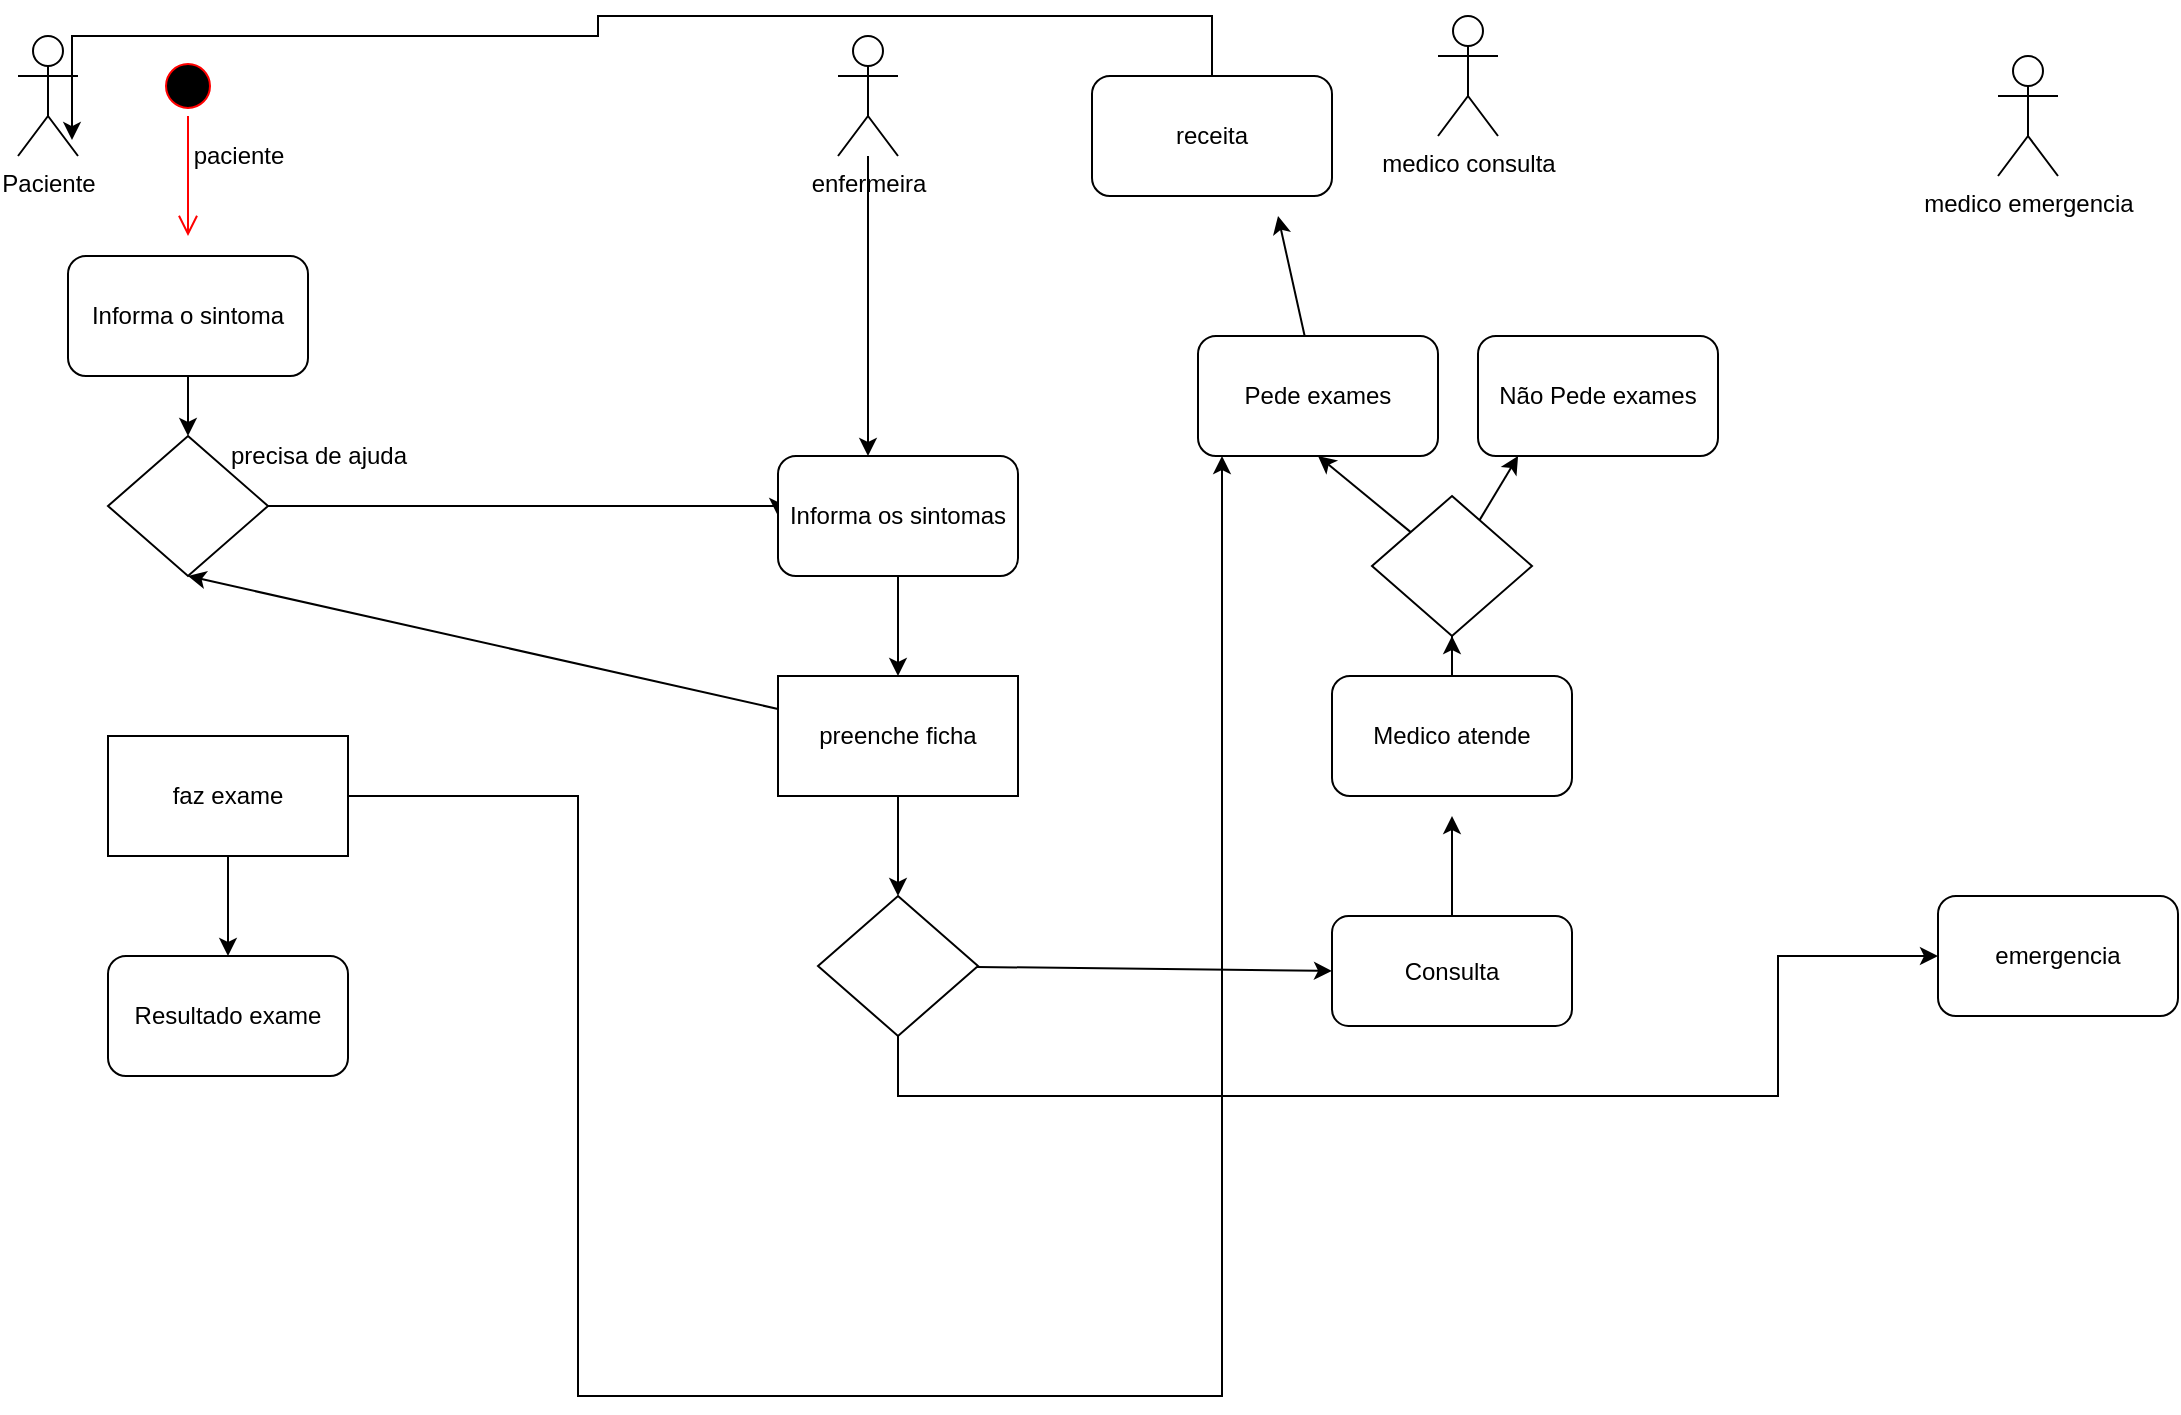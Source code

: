 <mxfile version="13.6.4" type="github">
  <diagram id="tULPC3QN5FU7v3B95qXM" name="Page-1">
    <mxGraphModel dx="782" dy="690" grid="1" gridSize="10" guides="1" tooltips="1" connect="1" arrows="1" fold="1" page="1" pageScale="1" pageWidth="827" pageHeight="1169" math="0" shadow="0">
      <root>
        <mxCell id="0" />
        <mxCell id="1" parent="0" />
        <mxCell id="W7WcXv2bWXn3m3tmOGCB-1" value="Paciente" style="shape=umlActor;html=1;verticalLabelPosition=bottom;verticalAlign=top;align=center;" vertex="1" parent="1">
          <mxGeometry x="50" y="40" width="30" height="60" as="geometry" />
        </mxCell>
        <mxCell id="W7WcXv2bWXn3m3tmOGCB-20" value="medico emergencia" style="shape=umlActor;html=1;verticalLabelPosition=bottom;verticalAlign=top;align=center;" vertex="1" parent="1">
          <mxGeometry x="1040" y="50" width="30" height="60" as="geometry" />
        </mxCell>
        <mxCell id="W7WcXv2bWXn3m3tmOGCB-29" value="" style="ellipse;html=1;shape=startState;fillColor=#000000;strokeColor=#ff0000;" vertex="1" parent="1">
          <mxGeometry x="120" y="50" width="30" height="30" as="geometry" />
        </mxCell>
        <mxCell id="W7WcXv2bWXn3m3tmOGCB-30" value="" style="edgeStyle=orthogonalEdgeStyle;html=1;verticalAlign=bottom;endArrow=open;endSize=8;strokeColor=#ff0000;" edge="1" source="W7WcXv2bWXn3m3tmOGCB-29" parent="1">
          <mxGeometry relative="1" as="geometry">
            <mxPoint x="135" y="140" as="targetPoint" />
          </mxGeometry>
        </mxCell>
        <mxCell id="W7WcXv2bWXn3m3tmOGCB-31" value="paciente&lt;br&gt;" style="text;html=1;align=center;verticalAlign=middle;resizable=0;points=[];autosize=1;" vertex="1" parent="1">
          <mxGeometry x="130" y="90" width="60" height="20" as="geometry" />
        </mxCell>
        <mxCell id="W7WcXv2bWXn3m3tmOGCB-34" value="" style="edgeStyle=orthogonalEdgeStyle;rounded=0;orthogonalLoop=1;jettySize=auto;html=1;" edge="1" parent="1" source="W7WcXv2bWXn3m3tmOGCB-32" target="W7WcXv2bWXn3m3tmOGCB-33">
          <mxGeometry relative="1" as="geometry" />
        </mxCell>
        <mxCell id="W7WcXv2bWXn3m3tmOGCB-32" value="Informa o sintoma" style="rounded=1;whiteSpace=wrap;html=1;" vertex="1" parent="1">
          <mxGeometry x="75" y="150" width="120" height="60" as="geometry" />
        </mxCell>
        <mxCell id="W7WcXv2bWXn3m3tmOGCB-60" style="edgeStyle=orthogonalEdgeStyle;rounded=0;orthogonalLoop=1;jettySize=auto;html=1;entryX=0;entryY=0.5;entryDx=0;entryDy=0;" edge="1" parent="1" source="W7WcXv2bWXn3m3tmOGCB-33" target="W7WcXv2bWXn3m3tmOGCB-56">
          <mxGeometry relative="1" as="geometry">
            <mxPoint x="420" y="280" as="targetPoint" />
            <Array as="points">
              <mxPoint x="430" y="275" />
            </Array>
          </mxGeometry>
        </mxCell>
        <mxCell id="W7WcXv2bWXn3m3tmOGCB-33" value="" style="rhombus;whiteSpace=wrap;html=1;" vertex="1" parent="1">
          <mxGeometry x="95" y="240" width="80" height="70" as="geometry" />
        </mxCell>
        <mxCell id="W7WcXv2bWXn3m3tmOGCB-40" value="precisa de ajuda&lt;br&gt;" style="text;html=1;align=center;verticalAlign=middle;resizable=0;points=[];autosize=1;" vertex="1" parent="1">
          <mxGeometry x="150" y="240" width="100" height="20" as="geometry" />
        </mxCell>
        <mxCell id="W7WcXv2bWXn3m3tmOGCB-43" value="medico consulta" style="shape=umlActor;html=1;verticalLabelPosition=bottom;verticalAlign=top;align=center;" vertex="1" parent="1">
          <mxGeometry x="760" y="30" width="30" height="60" as="geometry" />
        </mxCell>
        <mxCell id="W7WcXv2bWXn3m3tmOGCB-64" style="edgeStyle=none;rounded=0;orthogonalLoop=1;jettySize=auto;html=1;exitX=0.5;exitY=1;exitDx=0;exitDy=0;entryX=0.5;entryY=0;entryDx=0;entryDy=0;" edge="1" parent="1" source="W7WcXv2bWXn3m3tmOGCB-56" target="W7WcXv2bWXn3m3tmOGCB-63">
          <mxGeometry relative="1" as="geometry" />
        </mxCell>
        <mxCell id="W7WcXv2bWXn3m3tmOGCB-56" value="Informa os sintomas" style="rounded=1;whiteSpace=wrap;html=1;" vertex="1" parent="1">
          <mxGeometry x="430" y="250" width="120" height="60" as="geometry" />
        </mxCell>
        <mxCell id="W7WcXv2bWXn3m3tmOGCB-61" style="edgeStyle=orthogonalEdgeStyle;rounded=0;orthogonalLoop=1;jettySize=auto;html=1;entryX=0.375;entryY=0;entryDx=0;entryDy=0;entryPerimeter=0;" edge="1" parent="1" source="W7WcXv2bWXn3m3tmOGCB-57" target="W7WcXv2bWXn3m3tmOGCB-56">
          <mxGeometry relative="1" as="geometry" />
        </mxCell>
        <mxCell id="W7WcXv2bWXn3m3tmOGCB-57" value="enfermeira&lt;br&gt;" style="shape=umlActor;html=1;verticalLabelPosition=bottom;verticalAlign=top;align=center;" vertex="1" parent="1">
          <mxGeometry x="460" y="40" width="30" height="60" as="geometry" />
        </mxCell>
        <mxCell id="W7WcXv2bWXn3m3tmOGCB-65" style="edgeStyle=none;rounded=0;orthogonalLoop=1;jettySize=auto;html=1;entryX=0.5;entryY=1;entryDx=0;entryDy=0;" edge="1" parent="1" source="W7WcXv2bWXn3m3tmOGCB-63" target="W7WcXv2bWXn3m3tmOGCB-33">
          <mxGeometry relative="1" as="geometry">
            <mxPoint x="160" y="390" as="targetPoint" />
          </mxGeometry>
        </mxCell>
        <mxCell id="W7WcXv2bWXn3m3tmOGCB-68" style="edgeStyle=none;rounded=0;orthogonalLoop=1;jettySize=auto;html=1;" edge="1" parent="1" source="W7WcXv2bWXn3m3tmOGCB-63">
          <mxGeometry relative="1" as="geometry">
            <mxPoint x="490" y="470" as="targetPoint" />
          </mxGeometry>
        </mxCell>
        <mxCell id="W7WcXv2bWXn3m3tmOGCB-63" value="preenche ficha de entrada" style="rounded=1;whiteSpace=wrap;html=1;" vertex="1" parent="1">
          <mxGeometry x="430" y="360" width="120" height="60" as="geometry" />
        </mxCell>
        <mxCell id="W7WcXv2bWXn3m3tmOGCB-73" style="edgeStyle=none;rounded=0;orthogonalLoop=1;jettySize=auto;html=1;entryX=0;entryY=0.5;entryDx=0;entryDy=0;" edge="1" parent="1" source="W7WcXv2bWXn3m3tmOGCB-69" target="W7WcXv2bWXn3m3tmOGCB-71">
          <mxGeometry relative="1" as="geometry" />
        </mxCell>
        <mxCell id="W7WcXv2bWXn3m3tmOGCB-74" style="edgeStyle=orthogonalEdgeStyle;rounded=0;orthogonalLoop=1;jettySize=auto;html=1;" edge="1" parent="1" source="W7WcXv2bWXn3m3tmOGCB-69" target="W7WcXv2bWXn3m3tmOGCB-75">
          <mxGeometry relative="1" as="geometry">
            <mxPoint x="911" y="610" as="targetPoint" />
            <Array as="points">
              <mxPoint x="490" y="570" />
              <mxPoint x="930" y="570" />
            </Array>
          </mxGeometry>
        </mxCell>
        <mxCell id="W7WcXv2bWXn3m3tmOGCB-69" value="" style="rhombus;whiteSpace=wrap;html=1;" vertex="1" parent="1">
          <mxGeometry x="450" y="470" width="80" height="70" as="geometry" />
        </mxCell>
        <mxCell id="W7WcXv2bWXn3m3tmOGCB-80" style="edgeStyle=orthogonalEdgeStyle;rounded=0;orthogonalLoop=1;jettySize=auto;html=1;" edge="1" parent="1" source="W7WcXv2bWXn3m3tmOGCB-71">
          <mxGeometry relative="1" as="geometry">
            <mxPoint x="767" y="430" as="targetPoint" />
          </mxGeometry>
        </mxCell>
        <mxCell id="W7WcXv2bWXn3m3tmOGCB-71" value="Consulta" style="rounded=1;whiteSpace=wrap;html=1;" vertex="1" parent="1">
          <mxGeometry x="707" y="480" width="120" height="55" as="geometry" />
        </mxCell>
        <mxCell id="W7WcXv2bWXn3m3tmOGCB-75" value="emergencia" style="rounded=1;whiteSpace=wrap;html=1;" vertex="1" parent="1">
          <mxGeometry x="1010" y="470" width="120" height="60" as="geometry" />
        </mxCell>
        <mxCell id="W7WcXv2bWXn3m3tmOGCB-82" style="edgeStyle=orthogonalEdgeStyle;rounded=0;orthogonalLoop=1;jettySize=auto;html=1;" edge="1" parent="1" source="W7WcXv2bWXn3m3tmOGCB-76" target="W7WcXv2bWXn3m3tmOGCB-78">
          <mxGeometry relative="1" as="geometry" />
        </mxCell>
        <mxCell id="W7WcXv2bWXn3m3tmOGCB-76" value="Medico atende" style="rounded=1;whiteSpace=wrap;html=1;" vertex="1" parent="1">
          <mxGeometry x="707" y="360" width="120" height="60" as="geometry" />
        </mxCell>
        <mxCell id="W7WcXv2bWXn3m3tmOGCB-86" style="edgeStyle=none;rounded=0;orthogonalLoop=1;jettySize=auto;html=1;" edge="1" parent="1" source="W7WcXv2bWXn3m3tmOGCB-77">
          <mxGeometry relative="1" as="geometry">
            <mxPoint x="680" y="130" as="targetPoint" />
          </mxGeometry>
        </mxCell>
        <mxCell id="W7WcXv2bWXn3m3tmOGCB-77" value="Pede exames" style="rounded=1;whiteSpace=wrap;html=1;" vertex="1" parent="1">
          <mxGeometry x="640" y="190" width="120" height="60" as="geometry" />
        </mxCell>
        <mxCell id="W7WcXv2bWXn3m3tmOGCB-83" style="rounded=0;orthogonalLoop=1;jettySize=auto;html=1;entryX=0.167;entryY=1;entryDx=0;entryDy=0;entryPerimeter=0;" edge="1" parent="1" source="W7WcXv2bWXn3m3tmOGCB-78" target="W7WcXv2bWXn3m3tmOGCB-79">
          <mxGeometry relative="1" as="geometry" />
        </mxCell>
        <mxCell id="W7WcXv2bWXn3m3tmOGCB-85" style="rounded=0;orthogonalLoop=1;jettySize=auto;html=1;entryX=0.5;entryY=1;entryDx=0;entryDy=0;" edge="1" parent="1" source="W7WcXv2bWXn3m3tmOGCB-78" target="W7WcXv2bWXn3m3tmOGCB-77">
          <mxGeometry relative="1" as="geometry" />
        </mxCell>
        <mxCell id="W7WcXv2bWXn3m3tmOGCB-78" value="" style="rhombus;whiteSpace=wrap;html=1;" vertex="1" parent="1">
          <mxGeometry x="727" y="270" width="80" height="70" as="geometry" />
        </mxCell>
        <mxCell id="W7WcXv2bWXn3m3tmOGCB-79" value="Não Pede exames" style="rounded=1;whiteSpace=wrap;html=1;" vertex="1" parent="1">
          <mxGeometry x="780" y="190" width="120" height="60" as="geometry" />
        </mxCell>
        <mxCell id="W7WcXv2bWXn3m3tmOGCB-88" style="edgeStyle=orthogonalEdgeStyle;rounded=0;orthogonalLoop=1;jettySize=auto;html=1;entryX=0.9;entryY=0.867;entryDx=0;entryDy=0;entryPerimeter=0;" edge="1" parent="1" source="W7WcXv2bWXn3m3tmOGCB-87" target="W7WcXv2bWXn3m3tmOGCB-1">
          <mxGeometry relative="1" as="geometry">
            <Array as="points">
              <mxPoint x="647" y="30" />
              <mxPoint x="340" y="30" />
              <mxPoint x="340" y="40" />
              <mxPoint x="77" y="40" />
            </Array>
          </mxGeometry>
        </mxCell>
        <mxCell id="W7WcXv2bWXn3m3tmOGCB-87" value="receita" style="rounded=1;whiteSpace=wrap;html=1;" vertex="1" parent="1">
          <mxGeometry x="587" y="60" width="120" height="60" as="geometry" />
        </mxCell>
        <mxCell id="W7WcXv2bWXn3m3tmOGCB-91" value="" style="edgeStyle=orthogonalEdgeStyle;rounded=0;orthogonalLoop=1;jettySize=auto;html=1;" edge="1" parent="1" source="W7WcXv2bWXn3m3tmOGCB-89" target="W7WcXv2bWXn3m3tmOGCB-90">
          <mxGeometry relative="1" as="geometry" />
        </mxCell>
        <mxCell id="W7WcXv2bWXn3m3tmOGCB-92" style="edgeStyle=orthogonalEdgeStyle;rounded=0;orthogonalLoop=1;jettySize=auto;html=1;entryX=0.1;entryY=1;entryDx=0;entryDy=0;entryPerimeter=0;" edge="1" parent="1" source="W7WcXv2bWXn3m3tmOGCB-89" target="W7WcXv2bWXn3m3tmOGCB-77">
          <mxGeometry relative="1" as="geometry">
            <mxPoint x="620" y="720" as="targetPoint" />
            <Array as="points">
              <mxPoint x="330" y="420" />
              <mxPoint x="330" y="720" />
              <mxPoint x="652" y="720" />
            </Array>
          </mxGeometry>
        </mxCell>
        <mxCell id="W7WcXv2bWXn3m3tmOGCB-89" value="Faz Exame" style="rounded=1;whiteSpace=wrap;html=1;" vertex="1" parent="1">
          <mxGeometry x="95" y="390" width="120" height="60" as="geometry" />
        </mxCell>
        <mxCell id="W7WcXv2bWXn3m3tmOGCB-90" value="Resultado exame" style="rounded=1;whiteSpace=wrap;html=1;" vertex="1" parent="1">
          <mxGeometry x="95" y="500" width="120" height="60" as="geometry" />
        </mxCell>
        <mxCell id="W7WcXv2bWXn3m3tmOGCB-93" value="faz exame" style="rounded=0;whiteSpace=wrap;html=1;" vertex="1" parent="1">
          <mxGeometry x="95" y="390" width="120" height="60" as="geometry" />
        </mxCell>
        <mxCell id="W7WcXv2bWXn3m3tmOGCB-94" value="preenche ficha" style="rounded=0;whiteSpace=wrap;html=1;" vertex="1" parent="1">
          <mxGeometry x="430" y="360" width="120" height="60" as="geometry" />
        </mxCell>
      </root>
    </mxGraphModel>
  </diagram>
</mxfile>
